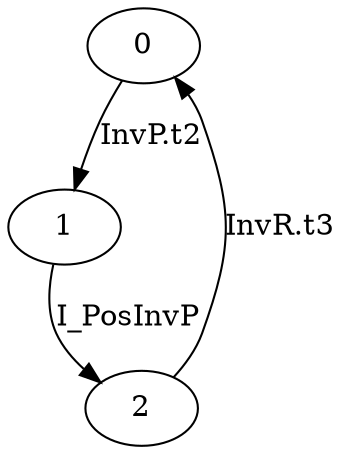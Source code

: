 digraph G {
  0 -> 1 [ label="InvP.t2" ];
  1 -> 2 [ label="I_PosInvP" ];
  2 -> 0 [ label="InvR.t3" ];
}
